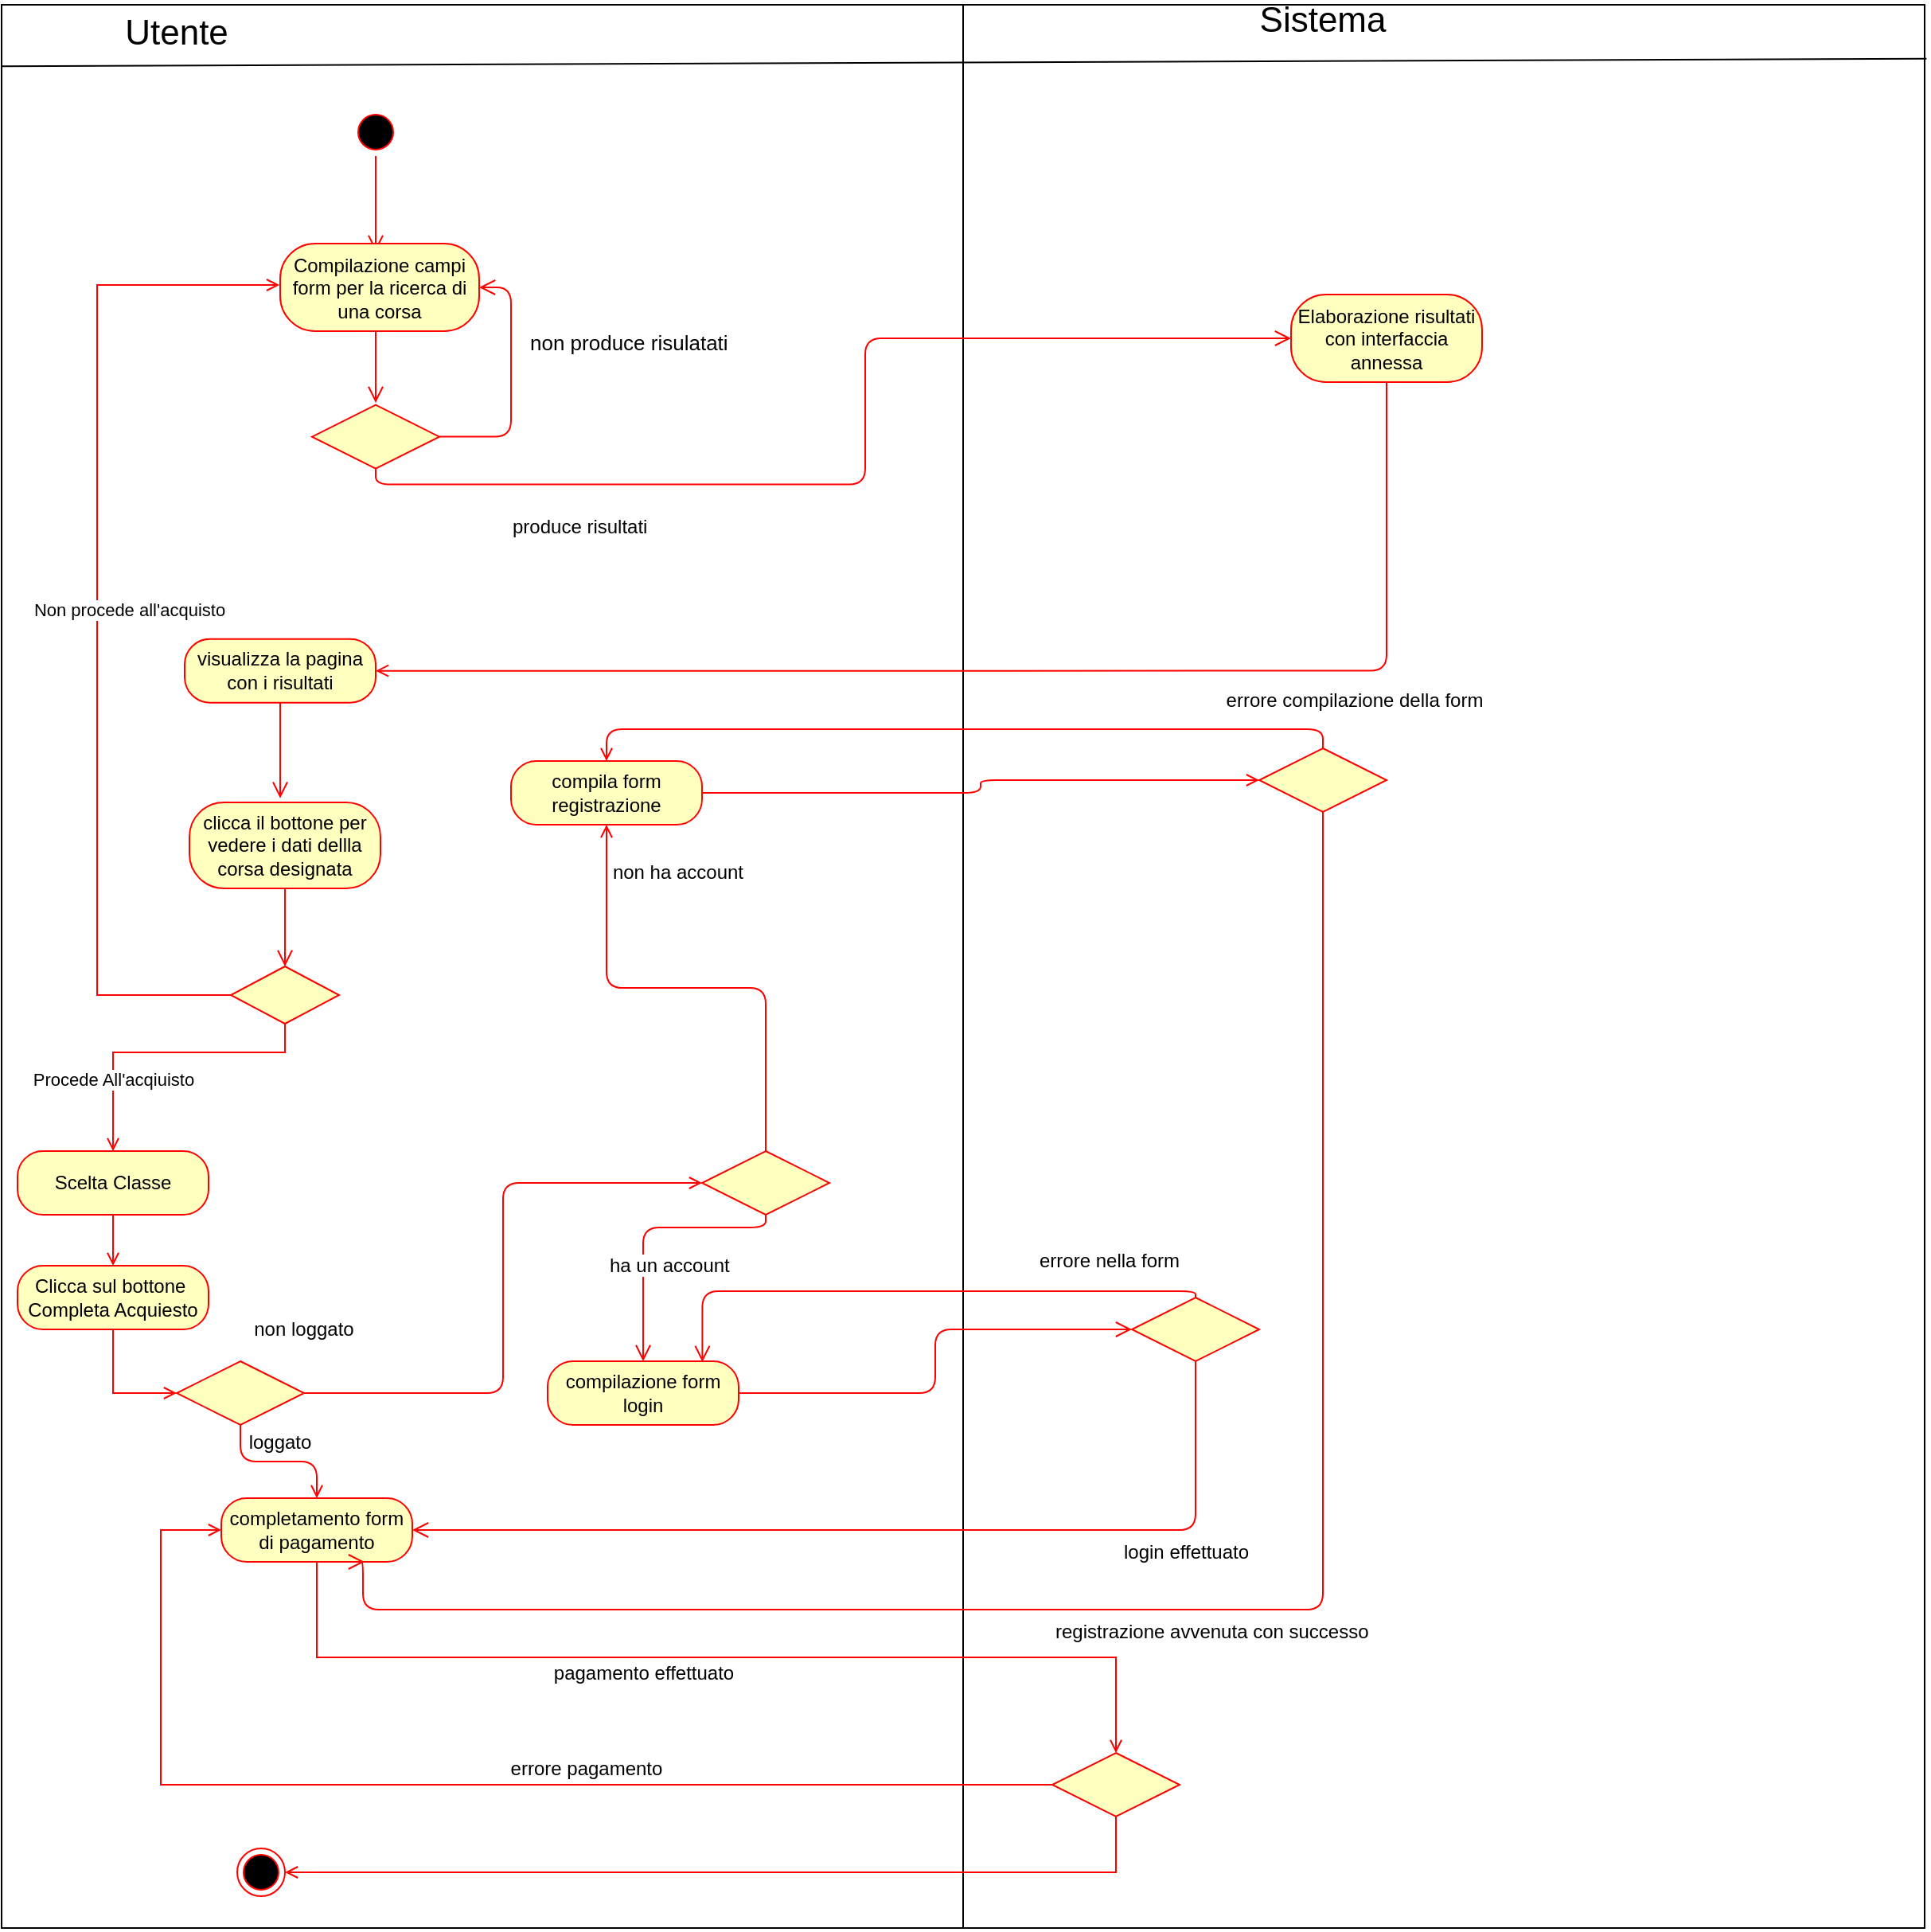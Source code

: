 <mxfile version="12.2.3" pages="1"><diagram id="VHpEtPfpnv8z0UaNu4_U" name="Page-1"><mxGraphModel dx="866" dy="392" grid="1" gridSize="10" guides="1" tooltips="1" connect="1" arrows="1" fold="1" page="1" pageScale="1" pageWidth="827" pageHeight="1169" math="0" shadow="0"><root><mxCell id="0"/><mxCell id="1" parent="0"/><mxCell id="o7_8xv_U0Zh5iWzXOuMC-1" value="" style="whiteSpace=wrap;html=1;aspect=fixed;noLabel=1;fontColor=none;" vertex="1" parent="1"><mxGeometry x="70" y="172" width="1208" height="1208" as="geometry"/></mxCell><mxCell id="o7_8xv_U0Zh5iWzXOuMC-2" value="" style="endArrow=none;html=1;exitX=0;exitY=0.032;exitDx=0;exitDy=0;exitPerimeter=0;entryX=1.001;entryY=0.028;entryDx=0;entryDy=0;entryPerimeter=0;" edge="1" parent="1" source="o7_8xv_U0Zh5iWzXOuMC-1" target="o7_8xv_U0Zh5iWzXOuMC-1"><mxGeometry width="50" height="50" relative="1" as="geometry"><mxPoint x="80" y="206" as="sourcePoint"/><mxPoint x="1100" y="206" as="targetPoint"/></mxGeometry></mxCell><mxCell id="o7_8xv_U0Zh5iWzXOuMC-3" value="Utente" style="text;html=1;strokeColor=none;fillColor=none;align=center;verticalAlign=middle;whiteSpace=wrap;rounded=0;fontSize=22;" vertex="1" parent="1"><mxGeometry x="160" y="180" width="40" height="20" as="geometry"/></mxCell><mxCell id="o7_8xv_U0Zh5iWzXOuMC-4" value="Sistema" style="text;html=1;strokeColor=none;fillColor=none;align=center;verticalAlign=middle;whiteSpace=wrap;rounded=0;fontSize=22;" vertex="1" parent="1"><mxGeometry x="860" y="172" width="80" height="20" as="geometry"/></mxCell><mxCell id="o7_8xv_U0Zh5iWzXOuMC-5" value="" style="endArrow=none;html=1;fontSize=22;entryX=0.5;entryY=1;entryDx=0;entryDy=0;exitX=0.5;exitY=0;exitDx=0;exitDy=0;" edge="1" parent="1" source="o7_8xv_U0Zh5iWzXOuMC-1" target="o7_8xv_U0Zh5iWzXOuMC-1"><mxGeometry width="50" height="50" relative="1" as="geometry"><mxPoint x="70" y="1137" as="sourcePoint"/><mxPoint x="120" y="1087" as="targetPoint"/></mxGeometry></mxCell><mxCell id="o7_8xv_U0Zh5iWzXOuMC-6" value="" style="ellipse;html=1;shape=startState;fillColor=#000000;strokeColor=#ff0000;fontSize=22;fontColor=none;" vertex="1" parent="1"><mxGeometry x="290" y="237" width="30" height="30" as="geometry"/></mxCell><mxCell id="o7_8xv_U0Zh5iWzXOuMC-7" value="" style="edgeStyle=orthogonalEdgeStyle;html=1;verticalAlign=bottom;endArrow=open;endSize=8;strokeColor=#ff0000;fontSize=22;fontColor=none;" edge="1" parent="1" source="o7_8xv_U0Zh5iWzXOuMC-6"><mxGeometry relative="1" as="geometry"><mxPoint x="305" y="327" as="targetPoint"/></mxGeometry></mxCell><mxCell id="o7_8xv_U0Zh5iWzXOuMC-8" value="Compilazione campi form per la ricerca di una corsa" style="rounded=1;whiteSpace=wrap;html=1;arcSize=40;fontColor=#000000;fillColor=#ffffc0;strokeColor=#ff0000;" vertex="1" parent="1"><mxGeometry x="245" y="322" width="125" height="55" as="geometry"/></mxCell><mxCell id="o7_8xv_U0Zh5iWzXOuMC-9" value="" style="edgeStyle=orthogonalEdgeStyle;html=1;verticalAlign=bottom;endArrow=open;endSize=8;strokeColor=#ff0000;fontSize=22;fontColor=none;" edge="1" parent="1" source="o7_8xv_U0Zh5iWzXOuMC-8"><mxGeometry relative="1" as="geometry"><mxPoint x="305" y="422" as="targetPoint"/><Array as="points"><mxPoint x="305" y="387"/><mxPoint x="305" y="387"/></Array></mxGeometry></mxCell><mxCell id="o7_8xv_U0Zh5iWzXOuMC-10" value="" style="rhombus;whiteSpace=wrap;html=1;fillColor=#ffffc0;strokeColor=#ff0000;fontSize=22;fontColor=none;" vertex="1" parent="1"><mxGeometry x="265" y="423.333" width="80" height="40" as="geometry"/></mxCell><mxCell id="o7_8xv_U0Zh5iWzXOuMC-11" value="non produce risulatati" style="edgeStyle=orthogonalEdgeStyle;html=1;align=left;verticalAlign=bottom;endArrow=open;endSize=8;strokeColor=#ff0000;fontSize=13;fontColor=none;entryX=1;entryY=0.5;entryDx=0;entryDy=0;" edge="1" parent="1" source="o7_8xv_U0Zh5iWzXOuMC-10" target="o7_8xv_U0Zh5iWzXOuMC-8"><mxGeometry x="0.176" y="-10" relative="1" as="geometry"><mxPoint x="445" y="443.333" as="targetPoint"/><Array as="points"><mxPoint x="390" y="444"/><mxPoint x="390" y="350"/></Array><mxPoint as="offset"/></mxGeometry></mxCell><mxCell id="o7_8xv_U0Zh5iWzXOuMC-12" value="produce risultati" style="edgeStyle=orthogonalEdgeStyle;html=1;align=left;verticalAlign=top;endArrow=open;endSize=8;strokeColor=#ff0000;fontSize=12;fontColor=none;entryX=0;entryY=0.5;entryDx=0;entryDy=0;exitX=0.5;exitY=1;exitDx=0;exitDy=0;" edge="1" parent="1" source="o7_8xv_U0Zh5iWzXOuMC-10" target="o7_8xv_U0Zh5iWzXOuMC-14"><mxGeometry x="-0.724" y="-13" relative="1" as="geometry"><mxPoint x="305" y="523.333" as="targetPoint"/><mxPoint as="offset"/></mxGeometry></mxCell><mxCell id="o7_8xv_U0Zh5iWzXOuMC-13" style="edgeStyle=orthogonalEdgeStyle;rounded=1;orthogonalLoop=1;jettySize=auto;html=1;exitX=0.5;exitY=1;exitDx=0;exitDy=0;entryX=1;entryY=0.5;entryDx=0;entryDy=0;fontSize=12;fontColor=none;fillColor=#f8cecc;strokeColor=#FF0000;endArrow=open;endFill=0;" edge="1" parent="1" source="o7_8xv_U0Zh5iWzXOuMC-14" target="o7_8xv_U0Zh5iWzXOuMC-15"><mxGeometry relative="1" as="geometry"/></mxCell><mxCell id="o7_8xv_U0Zh5iWzXOuMC-14" value="Elaborazione risultati con interfaccia annessa" style="rounded=1;whiteSpace=wrap;html=1;arcSize=40;fontColor=#000000;fillColor=#ffffc0;strokeColor=#ff0000;" vertex="1" parent="1"><mxGeometry x="880" y="354" width="120" height="55" as="geometry"/></mxCell><mxCell id="o7_8xv_U0Zh5iWzXOuMC-15" value="visualizza la pagina con i risultati" style="rounded=1;whiteSpace=wrap;html=1;arcSize=40;fontColor=#000000;fillColor=#ffffc0;strokeColor=#ff0000;" vertex="1" parent="1"><mxGeometry x="185" y="570.333" width="120" height="40" as="geometry"/></mxCell><mxCell id="o7_8xv_U0Zh5iWzXOuMC-16" value="" style="edgeStyle=orthogonalEdgeStyle;html=1;verticalAlign=bottom;endArrow=open;endSize=8;strokeColor=#ff0000;fontSize=12;fontColor=none;" edge="1" parent="1" source="o7_8xv_U0Zh5iWzXOuMC-15"><mxGeometry relative="1" as="geometry"><mxPoint x="245" y="670.333" as="targetPoint"/></mxGeometry></mxCell><mxCell id="o7_8xv_U0Zh5iWzXOuMC-17" value="clicca il bottone per vedere i dati dellla corsa designata" style="rounded=1;whiteSpace=wrap;html=1;arcSize=40;fontColor=#000000;fillColor=#ffffc0;strokeColor=#ff0000;" vertex="1" parent="1"><mxGeometry x="188" y="673" width="120" height="54" as="geometry"/></mxCell><mxCell id="o7_8xv_U0Zh5iWzXOuMC-18" value="" style="edgeStyle=orthogonalEdgeStyle;html=1;verticalAlign=bottom;endArrow=open;endSize=8;strokeColor=#ff0000;fontSize=12;fontColor=none;entryX=0.5;entryY=0;entryDx=0;entryDy=0;" edge="1" parent="1" source="o7_8xv_U0Zh5iWzXOuMC-17" target="o7_8xv_U0Zh5iWzXOuMC-50"><mxGeometry relative="1" as="geometry"><mxPoint x="248" y="780" as="targetPoint"/></mxGeometry></mxCell><mxCell id="o7_8xv_U0Zh5iWzXOuMC-19" style="edgeStyle=orthogonalEdgeStyle;rounded=1;orthogonalLoop=1;jettySize=auto;html=1;endArrow=open;endFill=0;strokeColor=#FF0000;fontSize=12;fontColor=none;exitX=0.5;exitY=1;exitDx=0;exitDy=0;entryX=0.5;entryY=0;entryDx=0;entryDy=0;" edge="1" parent="1" target="o7_8xv_U0Zh5iWzXOuMC-22" source="o7_8xv_U0Zh5iWzXOuMC-21"><mxGeometry relative="1" as="geometry"><mxPoint x="268.238" y="896.881" as="sourcePoint"/><mxPoint x="268" y="945" as="targetPoint"/></mxGeometry></mxCell><mxCell id="o7_8xv_U0Zh5iWzXOuMC-20" style="edgeStyle=orthogonalEdgeStyle;rounded=1;orthogonalLoop=1;jettySize=auto;html=1;entryX=0;entryY=0.5;entryDx=0;entryDy=0;endArrow=open;endFill=0;strokeColor=#FF0000;fontSize=12;fontColor=none;" edge="1" parent="1" source="o7_8xv_U0Zh5iWzXOuMC-21" target="o7_8xv_U0Zh5iWzXOuMC-25"><mxGeometry relative="1" as="geometry"/></mxCell><mxCell id="o7_8xv_U0Zh5iWzXOuMC-21" value="" style="rhombus;whiteSpace=wrap;html=1;fillColor=#ffffc0;strokeColor=#ff0000;fontSize=12;fontColor=none;" vertex="1" parent="1"><mxGeometry x="180" y="1024" width="80" height="40" as="geometry"/></mxCell><mxCell id="o7_8xv_U0Zh5iWzXOuMC-47" style="edgeStyle=orthogonalEdgeStyle;rounded=0;orthogonalLoop=1;jettySize=auto;html=1;exitX=0.5;exitY=1;exitDx=0;exitDy=0;entryX=0.5;entryY=0;entryDx=0;entryDy=0;strokeColor=#FF0000;endArrow=open;endFill=0;" edge="1" parent="1" source="o7_8xv_U0Zh5iWzXOuMC-22" target="o7_8xv_U0Zh5iWzXOuMC-42"><mxGeometry relative="1" as="geometry"/></mxCell><mxCell id="o7_8xv_U0Zh5iWzXOuMC-22" value="completamento form di pagamento" style="rounded=1;whiteSpace=wrap;html=1;arcSize=40;fontColor=#000000;fillColor=#ffffc0;strokeColor=#ff0000;" vertex="1" parent="1"><mxGeometry x="208" y="1110" width="120" height="40" as="geometry"/></mxCell><mxCell id="o7_8xv_U0Zh5iWzXOuMC-23" value="loggato" style="text;html=1;strokeColor=none;fillColor=none;align=center;verticalAlign=middle;whiteSpace=wrap;rounded=0;fontSize=12;fontColor=none;" vertex="1" parent="1"><mxGeometry x="225" y="1065" width="40" height="20" as="geometry"/></mxCell><mxCell id="o7_8xv_U0Zh5iWzXOuMC-24" style="edgeStyle=orthogonalEdgeStyle;rounded=1;orthogonalLoop=1;jettySize=auto;html=1;entryX=0.5;entryY=1;entryDx=0;entryDy=0;endArrow=open;endFill=0;strokeColor=#FF0000;fontSize=12;fontColor=none;" edge="1" parent="1" source="o7_8xv_U0Zh5iWzXOuMC-25" target="o7_8xv_U0Zh5iWzXOuMC-28"><mxGeometry relative="1" as="geometry"/></mxCell><mxCell id="o7_8xv_U0Zh5iWzXOuMC-25" value="" style="rhombus;whiteSpace=wrap;html=1;fillColor=#ffffc0;strokeColor=#ff0000;fontSize=12;fontColor=none;" vertex="1" parent="1"><mxGeometry x="510" y="892" width="80" height="40" as="geometry"/></mxCell><mxCell id="o7_8xv_U0Zh5iWzXOuMC-26" value="ha un account" style="edgeStyle=orthogonalEdgeStyle;html=1;align=left;verticalAlign=top;endArrow=open;endSize=8;strokeColor=#ff0000;fontSize=12;fontColor=none;" edge="1" parent="1" source="o7_8xv_U0Zh5iWzXOuMC-25" target="o7_8xv_U0Zh5iWzXOuMC-35"><mxGeometry x="0.123" y="-23" relative="1" as="geometry"><mxPoint x="480" y="952" as="targetPoint"/><Array as="points"><mxPoint x="550" y="940"/><mxPoint x="473" y="940"/></Array><mxPoint as="offset"/></mxGeometry></mxCell><mxCell id="o7_8xv_U0Zh5iWzXOuMC-27" style="edgeStyle=orthogonalEdgeStyle;rounded=1;orthogonalLoop=1;jettySize=auto;html=1;entryX=0;entryY=0.5;entryDx=0;entryDy=0;endArrow=open;endFill=0;strokeColor=#FF0000;fontSize=12;fontColor=none;" edge="1" parent="1" source="o7_8xv_U0Zh5iWzXOuMC-28" target="o7_8xv_U0Zh5iWzXOuMC-32"><mxGeometry relative="1" as="geometry"/></mxCell><mxCell id="o7_8xv_U0Zh5iWzXOuMC-28" value="compila form registrazione" style="rounded=1;whiteSpace=wrap;html=1;arcSize=40;fontColor=#000000;fillColor=#ffffc0;strokeColor=#ff0000;" vertex="1" parent="1"><mxGeometry x="390" y="647" width="120" height="40" as="geometry"/></mxCell><mxCell id="o7_8xv_U0Zh5iWzXOuMC-29" value="non ha account" style="text;html=1;strokeColor=none;fillColor=none;align=center;verticalAlign=middle;whiteSpace=wrap;rounded=0;fontSize=12;fontColor=none;" vertex="1" parent="1"><mxGeometry x="450" y="707" width="90" height="20" as="geometry"/></mxCell><mxCell id="o7_8xv_U0Zh5iWzXOuMC-30" value="non loggato" style="text;html=1;strokeColor=none;fillColor=none;align=center;verticalAlign=middle;whiteSpace=wrap;rounded=0;fontSize=12;fontColor=none;" vertex="1" parent="1"><mxGeometry x="225" y="994" width="70" height="20" as="geometry"/></mxCell><mxCell id="o7_8xv_U0Zh5iWzXOuMC-31" style="edgeStyle=orthogonalEdgeStyle;rounded=1;orthogonalLoop=1;jettySize=auto;html=1;entryX=0.5;entryY=0;entryDx=0;entryDy=0;endArrow=open;endFill=0;strokeColor=#FF0000;fontSize=12;fontColor=none;" edge="1" parent="1" source="o7_8xv_U0Zh5iWzXOuMC-32" target="o7_8xv_U0Zh5iWzXOuMC-28"><mxGeometry relative="1" as="geometry"><Array as="points"><mxPoint x="900" y="667"/><mxPoint x="900" y="627"/><mxPoint x="450" y="627"/></Array></mxGeometry></mxCell><mxCell id="o7_8xv_U0Zh5iWzXOuMC-32" value="" style="rhombus;whiteSpace=wrap;html=1;fillColor=#ffffc0;strokeColor=#ff0000;fontSize=12;fontColor=none;" vertex="1" parent="1"><mxGeometry x="860" y="639" width="80" height="40" as="geometry"/></mxCell><mxCell id="o7_8xv_U0Zh5iWzXOuMC-33" value="registrazione avvenuta con successo" style="edgeStyle=orthogonalEdgeStyle;html=1;align=left;verticalAlign=top;endArrow=open;endSize=8;strokeColor=#ff0000;fontSize=12;fontColor=none;entryX=0.75;entryY=1;entryDx=0;entryDy=0;exitX=0.5;exitY=1;exitDx=0;exitDy=0;" edge="1" parent="1" source="o7_8xv_U0Zh5iWzXOuMC-32" target="o7_8xv_U0Zh5iWzXOuMC-22"><mxGeometry x="-0.116" y="-170" relative="1" as="geometry"><mxPoint x="758" y="767" as="targetPoint"/><Array as="points"><mxPoint x="900" y="1180"/><mxPoint x="297" y="1180"/></Array><mxPoint x="-170" y="170" as="offset"/><mxPoint x="759" y="700" as="sourcePoint"/></mxGeometry></mxCell><mxCell id="o7_8xv_U0Zh5iWzXOuMC-34" value="errore compilazione della form" style="text;html=1;strokeColor=none;fillColor=none;align=center;verticalAlign=middle;whiteSpace=wrap;rounded=0;fontSize=12;fontColor=none;" vertex="1" parent="1"><mxGeometry x="800" y="599" width="240" height="20" as="geometry"/></mxCell><mxCell id="o7_8xv_U0Zh5iWzXOuMC-35" value="compilazione form login" style="rounded=1;whiteSpace=wrap;html=1;arcSize=40;fontColor=#000000;fillColor=#ffffc0;strokeColor=#ff0000;" vertex="1" parent="1"><mxGeometry x="413" y="1024" width="120" height="40" as="geometry"/></mxCell><mxCell id="o7_8xv_U0Zh5iWzXOuMC-36" value="" style="edgeStyle=orthogonalEdgeStyle;html=1;verticalAlign=bottom;endArrow=open;endSize=8;strokeColor=#ff0000;fontSize=12;fontColor=none;entryX=0;entryY=0.5;entryDx=0;entryDy=0;" edge="1" parent="1" source="o7_8xv_U0Zh5iWzXOuMC-35" target="o7_8xv_U0Zh5iWzXOuMC-37"><mxGeometry relative="1" as="geometry"><mxPoint x="480" y="1064" as="targetPoint"/><Array as="points"/></mxGeometry></mxCell><mxCell id="o7_8xv_U0Zh5iWzXOuMC-37" value="" style="rhombus;whiteSpace=wrap;html=1;fillColor=#ffffc0;strokeColor=#ff0000;fontSize=12;fontColor=none;" vertex="1" parent="1"><mxGeometry x="780" y="984" width="80" height="40" as="geometry"/></mxCell><mxCell id="o7_8xv_U0Zh5iWzXOuMC-38" value="errore nella form" style="edgeStyle=orthogonalEdgeStyle;html=1;align=left;verticalAlign=bottom;endArrow=open;endSize=8;strokeColor=#ff0000;fontSize=12;fontColor=none;entryX=0.81;entryY=0.013;entryDx=0;entryDy=0;entryPerimeter=0;" edge="1" parent="1" source="o7_8xv_U0Zh5iWzXOuMC-37" target="o7_8xv_U0Zh5iWzXOuMC-35"><mxGeometry x="-0.42" y="-10" relative="1" as="geometry"><mxPoint x="880" y="994" as="targetPoint"/><Array as="points"><mxPoint x="820" y="980"/><mxPoint x="510" y="980"/></Array><mxPoint as="offset"/></mxGeometry></mxCell><mxCell id="o7_8xv_U0Zh5iWzXOuMC-39" value="login effettuato" style="edgeStyle=orthogonalEdgeStyle;html=1;align=left;verticalAlign=top;endArrow=open;endSize=8;strokeColor=#ff0000;fontSize=12;fontColor=none;entryX=1;entryY=0.5;entryDx=0;entryDy=0;" edge="1" parent="1" source="o7_8xv_U0Zh5iWzXOuMC-37" target="o7_8xv_U0Zh5iWzXOuMC-22"><mxGeometry x="-0.487" relative="1" as="geometry"><mxPoint x="740" y="1074" as="targetPoint"/><Array as="points"><mxPoint x="820" y="1130"/></Array><mxPoint as="offset"/></mxGeometry></mxCell><mxCell id="o7_8xv_U0Zh5iWzXOuMC-40" style="edgeStyle=orthogonalEdgeStyle;rounded=0;orthogonalLoop=1;jettySize=auto;html=1;entryX=0;entryY=0.5;entryDx=0;entryDy=0;endArrow=open;endFill=0;fillColor=#f8cecc;strokeColor=#FF0000;" edge="1" parent="1" source="o7_8xv_U0Zh5iWzXOuMC-42" target="o7_8xv_U0Zh5iWzXOuMC-22"><mxGeometry relative="1" as="geometry"><Array as="points"><mxPoint x="170" y="1290"/><mxPoint x="170" y="1130"/></Array></mxGeometry></mxCell><mxCell id="o7_8xv_U0Zh5iWzXOuMC-41" style="edgeStyle=orthogonalEdgeStyle;rounded=0;orthogonalLoop=1;jettySize=auto;html=1;entryX=1;entryY=0.5;entryDx=0;entryDy=0;endArrow=open;endFill=0;strokeColor=#FF0000;exitX=0.5;exitY=1;exitDx=0;exitDy=0;" edge="1" parent="1" source="o7_8xv_U0Zh5iWzXOuMC-42" target="o7_8xv_U0Zh5iWzXOuMC-45"><mxGeometry relative="1" as="geometry"><Array as="points"><mxPoint x="770" y="1345"/></Array></mxGeometry></mxCell><mxCell id="o7_8xv_U0Zh5iWzXOuMC-42" value="" style="rhombus;whiteSpace=wrap;html=1;fillColor=#ffffc0;strokeColor=#ff0000;fontSize=12;fontColor=none;" vertex="1" parent="1"><mxGeometry x="730" y="1270" width="80" height="40" as="geometry"/></mxCell><mxCell id="o7_8xv_U0Zh5iWzXOuMC-44" value="errore pagamento" style="text;html=1;strokeColor=none;fillColor=none;align=center;verticalAlign=middle;whiteSpace=wrap;rounded=0;" vertex="1" parent="1"><mxGeometry x="335" y="1270" width="205" height="20" as="geometry"/></mxCell><mxCell id="o7_8xv_U0Zh5iWzXOuMC-45" value="" style="ellipse;html=1;shape=endState;fillColor=#000000;strokeColor=#ff0000;" vertex="1" parent="1"><mxGeometry x="218" y="1330" width="30" height="30" as="geometry"/></mxCell><mxCell id="o7_8xv_U0Zh5iWzXOuMC-46" value="pagamento effettuato" style="text;html=1;strokeColor=none;fillColor=none;align=center;verticalAlign=middle;whiteSpace=wrap;rounded=0;" vertex="1" parent="1"><mxGeometry x="385.5" y="1210" width="175" height="20" as="geometry"/></mxCell><mxCell id="o7_8xv_U0Zh5iWzXOuMC-51" value="Non procede all'acquisto" style="edgeStyle=orthogonalEdgeStyle;rounded=0;orthogonalLoop=1;jettySize=auto;html=1;entryX=0;entryY=0.5;entryDx=0;entryDy=0;endArrow=open;endFill=0;strokeColor=#FF0000;exitX=0;exitY=0.5;exitDx=0;exitDy=0;" edge="1" parent="1" source="o7_8xv_U0Zh5iWzXOuMC-50"><mxGeometry x="0.011" y="-20" relative="1" as="geometry"><mxPoint x="183.489" y="800.857" as="sourcePoint"/><mxPoint x="244.571" y="348.0" as="targetPoint"/><Array as="points"><mxPoint x="130" y="794"/><mxPoint x="130" y="348"/></Array><mxPoint as="offset"/></mxGeometry></mxCell><mxCell id="o7_8xv_U0Zh5iWzXOuMC-54" value="Procede All'acqiuisto" style="edgeStyle=orthogonalEdgeStyle;rounded=0;orthogonalLoop=1;jettySize=auto;html=1;entryX=0.5;entryY=0;entryDx=0;entryDy=0;endArrow=open;endFill=0;strokeColor=#FF0000;" edge="1" parent="1" source="o7_8xv_U0Zh5iWzXOuMC-50" target="o7_8xv_U0Zh5iWzXOuMC-53"><mxGeometry x="0.636" y="-11" relative="1" as="geometry"><Array as="points"><mxPoint x="248" y="830"/><mxPoint x="140" y="830"/></Array><mxPoint x="11" y="-11" as="offset"/></mxGeometry></mxCell><mxCell id="o7_8xv_U0Zh5iWzXOuMC-50" value="" style="rhombus;whiteSpace=wrap;html=1;fillColor=#ffffc0;strokeColor=#ff0000;fontSize=12;fontColor=none;" vertex="1" parent="1"><mxGeometry x="214" y="776" width="68" height="36" as="geometry"/></mxCell><mxCell id="o7_8xv_U0Zh5iWzXOuMC-58" style="edgeStyle=orthogonalEdgeStyle;rounded=0;orthogonalLoop=1;jettySize=auto;html=1;endArrow=open;endFill=0;strokeColor=#FF0000;" edge="1" parent="1" source="o7_8xv_U0Zh5iWzXOuMC-53" target="o7_8xv_U0Zh5iWzXOuMC-57"><mxGeometry relative="1" as="geometry"/></mxCell><mxCell id="o7_8xv_U0Zh5iWzXOuMC-53" value="Scelta Classe" style="rounded=1;whiteSpace=wrap;html=1;arcSize=40;fontColor=#000000;fillColor=#ffffc0;strokeColor=#ff0000;" vertex="1" parent="1"><mxGeometry x="80" y="892" width="120" height="40" as="geometry"/></mxCell><mxCell id="o7_8xv_U0Zh5iWzXOuMC-59" style="edgeStyle=orthogonalEdgeStyle;rounded=0;orthogonalLoop=1;jettySize=auto;html=1;entryX=0;entryY=0.5;entryDx=0;entryDy=0;endArrow=open;endFill=0;strokeColor=#FF0000;" edge="1" parent="1" source="o7_8xv_U0Zh5iWzXOuMC-57" target="o7_8xv_U0Zh5iWzXOuMC-21"><mxGeometry relative="1" as="geometry"/></mxCell><mxCell id="o7_8xv_U0Zh5iWzXOuMC-57" value="Clicca sul bottone&amp;nbsp;&lt;br&gt;Completa Acquiesto" style="rounded=1;whiteSpace=wrap;html=1;arcSize=40;fontColor=#000000;fillColor=#ffffc0;strokeColor=#ff0000;" vertex="1" parent="1"><mxGeometry x="80" y="964" width="120" height="40" as="geometry"/></mxCell></root></mxGraphModel></diagram></mxfile>